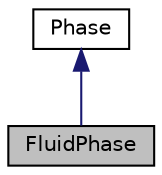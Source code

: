 digraph "FluidPhase"
{
 // INTERACTIVE_SVG=YES
 // LATEX_PDF_SIZE
  edge [fontname="Helvetica",fontsize="10",labelfontname="Helvetica",labelfontsize="10"];
  node [fontname="Helvetica",fontsize="10",shape=record];
  Node1 [label="FluidPhase",height=0.2,width=0.4,color="black", fillcolor="grey75", style="filled", fontcolor="black",tooltip="Class that defines a fluid (gaseous or liquid) phase."];
  Node2 -> Node1 [dir="back",color="midnightblue",fontsize="10",style="solid",fontname="Helvetica"];
  Node2 [label="Phase",height=0.2,width=0.4,color="black", fillcolor="white", style="filled",URL="$classReaktoro_1_1Phase.html",tooltip="A type used to define a phase and its attributes."];
}
